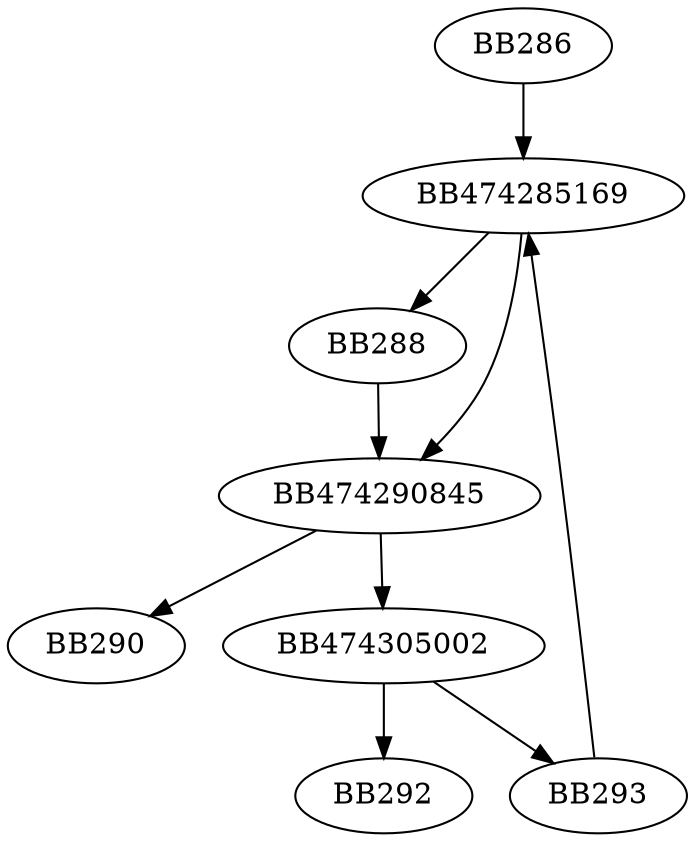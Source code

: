 digraph G{
	BB286->BB474285169;
	BB474285169->BB288;
	BB474285169->BB474290845;
	BB288->BB474290845;
	BB474290845->BB290;
	BB474290845->BB474305002;
	BB474305002->BB292;
	BB474305002->BB293;
	BB293->BB474285169;
}
